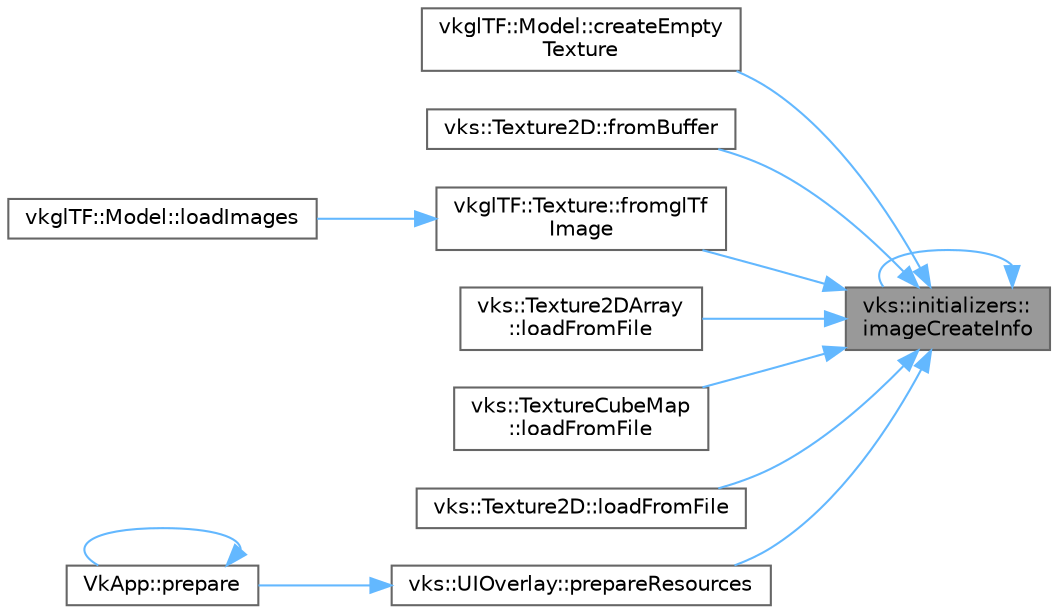 digraph "vks::initializers::imageCreateInfo"
{
 // LATEX_PDF_SIZE
  bgcolor="transparent";
  edge [fontname=Helvetica,fontsize=10,labelfontname=Helvetica,labelfontsize=10];
  node [fontname=Helvetica,fontsize=10,shape=box,height=0.2,width=0.4];
  rankdir="RL";
  Node1 [id="Node000001",label="vks::initializers::\limageCreateInfo",height=0.2,width=0.4,color="gray40", fillcolor="grey60", style="filled", fontcolor="black",tooltip=" "];
  Node1 -> Node2 [id="edge1_Node000001_Node000002",dir="back",color="steelblue1",style="solid",tooltip=" "];
  Node2 [id="Node000002",label="vkglTF::Model::createEmpty\lTexture",height=0.2,width=0.4,color="grey40", fillcolor="white", style="filled",URL="$classvkgl_t_f_1_1_model.html#a7c831b304cd04a0e2d3f685f3651e96e",tooltip=" "];
  Node1 -> Node3 [id="edge2_Node000001_Node000003",dir="back",color="steelblue1",style="solid",tooltip=" "];
  Node3 [id="Node000003",label="vks::Texture2D::fromBuffer",height=0.2,width=0.4,color="grey40", fillcolor="white", style="filled",URL="$classvks_1_1_texture2_d.html#ac745dcca212ebf1c8b62ead200466462",tooltip=" "];
  Node1 -> Node4 [id="edge3_Node000001_Node000004",dir="back",color="steelblue1",style="solid",tooltip=" "];
  Node4 [id="Node000004",label="vkglTF::Texture::fromglTf\lImage",height=0.2,width=0.4,color="grey40", fillcolor="white", style="filled",URL="$classvkgl_t_f_1_1_texture.html#a2d056838f0b713f47bcd3b7f74ee1833",tooltip=" "];
  Node4 -> Node5 [id="edge4_Node000004_Node000005",dir="back",color="steelblue1",style="solid",tooltip=" "];
  Node5 [id="Node000005",label="vkglTF::Model::loadImages",height=0.2,width=0.4,color="grey40", fillcolor="white", style="filled",URL="$classvkgl_t_f_1_1_model.html#adc2c3fa91f8d71a806bd82168ec7a7d7",tooltip=" "];
  Node1 -> Node1 [id="edge5_Node000001_Node000001",dir="back",color="steelblue1",style="solid",tooltip=" "];
  Node1 -> Node6 [id="edge6_Node000001_Node000006",dir="back",color="steelblue1",style="solid",tooltip=" "];
  Node6 [id="Node000006",label="vks::Texture2DArray\l::loadFromFile",height=0.2,width=0.4,color="grey40", fillcolor="white", style="filled",URL="$classvks_1_1_texture2_d_array.html#ab04d9b5892e3f346bfc0a56b7a3b04d0",tooltip=" "];
  Node1 -> Node7 [id="edge7_Node000001_Node000007",dir="back",color="steelblue1",style="solid",tooltip=" "];
  Node7 [id="Node000007",label="vks::TextureCubeMap\l::loadFromFile",height=0.2,width=0.4,color="grey40", fillcolor="white", style="filled",URL="$classvks_1_1_texture_cube_map.html#ae31eb15998c8b0283547153a375a24f9",tooltip=" "];
  Node1 -> Node8 [id="edge8_Node000001_Node000008",dir="back",color="steelblue1",style="solid",tooltip=" "];
  Node8 [id="Node000008",label="vks::Texture2D::loadFromFile",height=0.2,width=0.4,color="grey40", fillcolor="white", style="filled",URL="$classvks_1_1_texture2_d.html#a84a769810d68c2bda48de43088513292",tooltip=" "];
  Node1 -> Node9 [id="edge9_Node000001_Node000009",dir="back",color="steelblue1",style="solid",tooltip=" "];
  Node9 [id="Node000009",label="vks::UIOverlay::prepareResources",height=0.2,width=0.4,color="grey40", fillcolor="white", style="filled",URL="$classvks_1_1_u_i_overlay.html#a172f4166d40c528b5265c77646939fae",tooltip=" "];
  Node9 -> Node10 [id="edge10_Node000009_Node000010",dir="back",color="steelblue1",style="solid",tooltip=" "];
  Node10 [id="Node000010",label="VkApp::prepare",height=0.2,width=0.4,color="grey40", fillcolor="white", style="filled",URL="$class_vk_app.html#aa232b32eb5b90698500190d0fe004cdb",tooltip="Prepares all Vulkan resources and functions required to run the sample."];
  Node10 -> Node10 [id="edge11_Node000010_Node000010",dir="back",color="steelblue1",style="solid",tooltip=" "];
}
